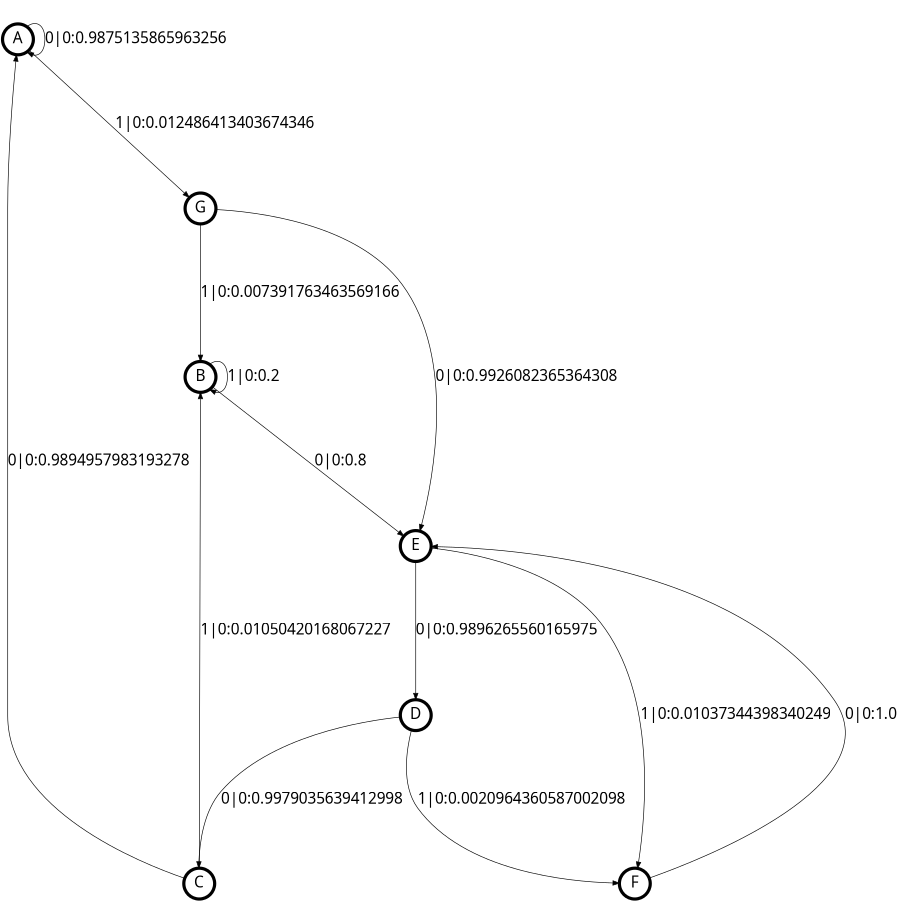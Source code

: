 digraph  {
size = "6,8.5";
ratio = "fill";
node
[shape = circle];
node [fontsize = 24];
node [penwidth = 5];
edge [fontsize = 24];
node [fontname = "CMU Serif Roman"];
graph [fontname = "CMU Serif Roman"];
edge [fontname = "CMU Serif Roman"];
A -> A [label = "0|0:0.9875135865963256\l"];
A -> G [label = "1|0:0.012486413403674346\l"];
B -> B [label = "1|0:0.2\l"];
B -> E [label = "0|0:0.8\l"];
C -> A [label = "0|0:0.9894957983193278\l"];
C -> B [label = "1|0:0.01050420168067227\l"];
D -> C [label = "0|0:0.9979035639412998\l"];
D -> F [label = "1|0:0.0020964360587002098\l"];
E -> D [label = "0|0:0.9896265560165975\l"];
E -> F [label = "1|0:0.01037344398340249\l"];
F -> E [label = "0|0:1.0\l"];
G -> B [label = "1|0:0.007391763463569166\l"];
G -> E [label = "0|0:0.9926082365364308\l"];
}